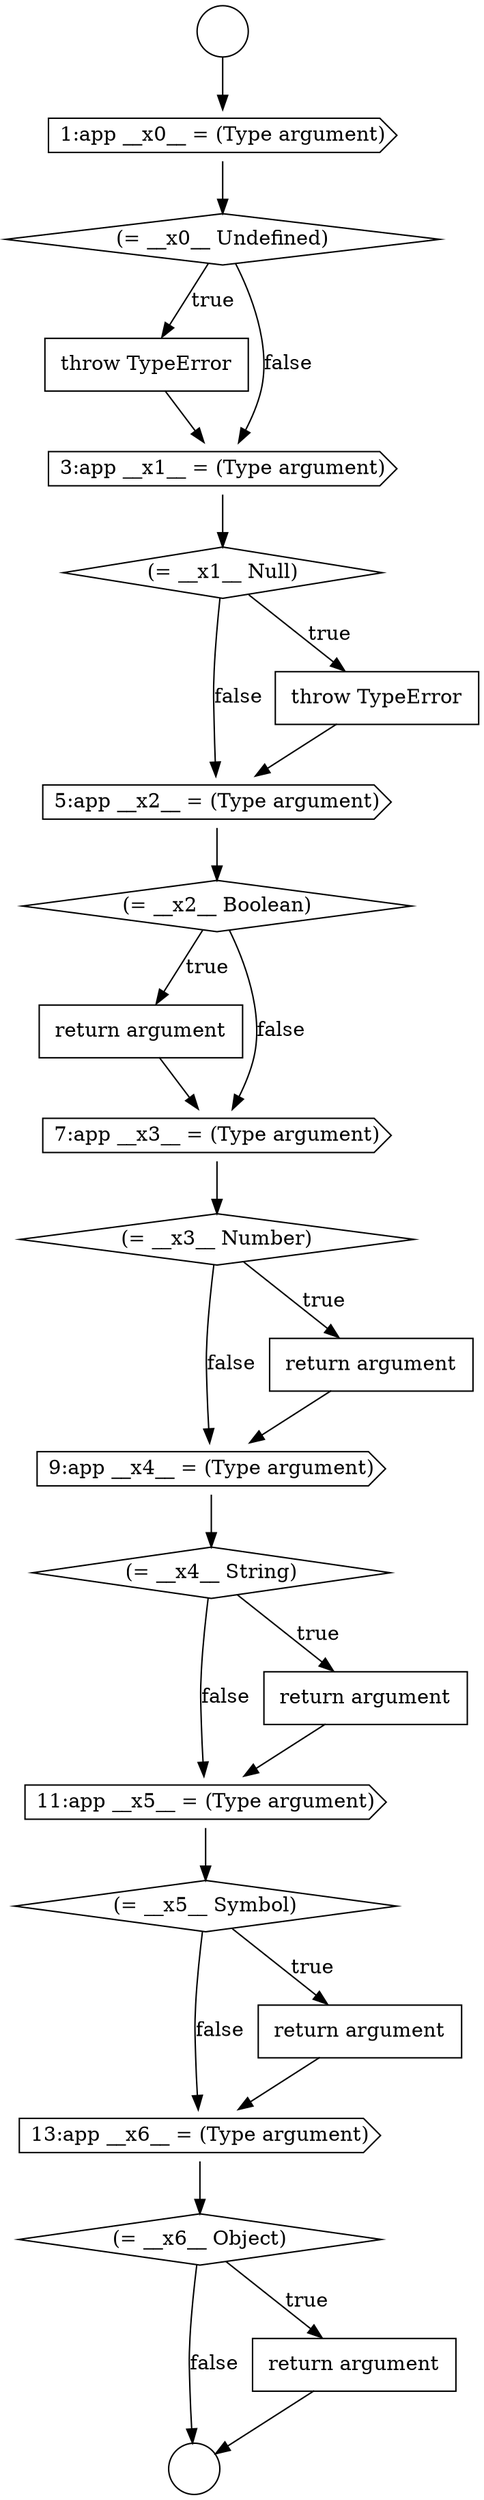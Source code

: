 digraph {
  node19804 [shape=diamond, label=<<font color="black">(= __x1__ Null)</font>> color="black" fillcolor="white" style=filled]
  node19819 [shape=diamond, label=<<font color="black">(= __x6__ Object)</font>> color="black" fillcolor="white" style=filled]
  node19799 [shape=circle label=" " color="black" fillcolor="white" style=filled]
  node19808 [shape=none, margin=0, label=<<font color="black">
    <table border="0" cellborder="1" cellspacing="0" cellpadding="10">
      <tr><td align="left">return argument</td></tr>
    </table>
  </font>> color="black" fillcolor="white" style=filled]
  node19812 [shape=cds, label=<<font color="black">9:app __x4__ = (Type argument)</font>> color="black" fillcolor="white" style=filled]
  node19800 [shape=cds, label=<<font color="black">1:app __x0__ = (Type argument)</font>> color="black" fillcolor="white" style=filled]
  node19802 [shape=none, margin=0, label=<<font color="black">
    <table border="0" cellborder="1" cellspacing="0" cellpadding="10">
      <tr><td align="left">throw TypeError</td></tr>
    </table>
  </font>> color="black" fillcolor="white" style=filled]
  node19806 [shape=cds, label=<<font color="black">5:app __x2__ = (Type argument)</font>> color="black" fillcolor="white" style=filled]
  node19820 [shape=none, margin=0, label=<<font color="black">
    <table border="0" cellborder="1" cellspacing="0" cellpadding="10">
      <tr><td align="left">return argument</td></tr>
    </table>
  </font>> color="black" fillcolor="white" style=filled]
  node19798 [shape=circle label=" " color="black" fillcolor="white" style=filled]
  node19801 [shape=diamond, label=<<font color="black">(= __x0__ Undefined)</font>> color="black" fillcolor="white" style=filled]
  node19805 [shape=none, margin=0, label=<<font color="black">
    <table border="0" cellborder="1" cellspacing="0" cellpadding="10">
      <tr><td align="left">throw TypeError</td></tr>
    </table>
  </font>> color="black" fillcolor="white" style=filled]
  node19811 [shape=none, margin=0, label=<<font color="black">
    <table border="0" cellborder="1" cellspacing="0" cellpadding="10">
      <tr><td align="left">return argument</td></tr>
    </table>
  </font>> color="black" fillcolor="white" style=filled]
  node19803 [shape=cds, label=<<font color="black">3:app __x1__ = (Type argument)</font>> color="black" fillcolor="white" style=filled]
  node19813 [shape=diamond, label=<<font color="black">(= __x4__ String)</font>> color="black" fillcolor="white" style=filled]
  node19818 [shape=cds, label=<<font color="black">13:app __x6__ = (Type argument)</font>> color="black" fillcolor="white" style=filled]
  node19807 [shape=diamond, label=<<font color="black">(= __x2__ Boolean)</font>> color="black" fillcolor="white" style=filled]
  node19809 [shape=cds, label=<<font color="black">7:app __x3__ = (Type argument)</font>> color="black" fillcolor="white" style=filled]
  node19815 [shape=cds, label=<<font color="black">11:app __x5__ = (Type argument)</font>> color="black" fillcolor="white" style=filled]
  node19817 [shape=none, margin=0, label=<<font color="black">
    <table border="0" cellborder="1" cellspacing="0" cellpadding="10">
      <tr><td align="left">return argument</td></tr>
    </table>
  </font>> color="black" fillcolor="white" style=filled]
  node19814 [shape=none, margin=0, label=<<font color="black">
    <table border="0" cellborder="1" cellspacing="0" cellpadding="10">
      <tr><td align="left">return argument</td></tr>
    </table>
  </font>> color="black" fillcolor="white" style=filled]
  node19810 [shape=diamond, label=<<font color="black">(= __x3__ Number)</font>> color="black" fillcolor="white" style=filled]
  node19816 [shape=diamond, label=<<font color="black">(= __x5__ Symbol)</font>> color="black" fillcolor="white" style=filled]
  node19805 -> node19806 [ color="black"]
  node19812 -> node19813 [ color="black"]
  node19813 -> node19814 [label=<<font color="black">true</font>> color="black"]
  node19813 -> node19815 [label=<<font color="black">false</font>> color="black"]
  node19818 -> node19819 [ color="black"]
  node19810 -> node19811 [label=<<font color="black">true</font>> color="black"]
  node19810 -> node19812 [label=<<font color="black">false</font>> color="black"]
  node19811 -> node19812 [ color="black"]
  node19803 -> node19804 [ color="black"]
  node19808 -> node19809 [ color="black"]
  node19806 -> node19807 [ color="black"]
  node19819 -> node19820 [label=<<font color="black">true</font>> color="black"]
  node19819 -> node19799 [label=<<font color="black">false</font>> color="black"]
  node19817 -> node19818 [ color="black"]
  node19801 -> node19802 [label=<<font color="black">true</font>> color="black"]
  node19801 -> node19803 [label=<<font color="black">false</font>> color="black"]
  node19809 -> node19810 [ color="black"]
  node19800 -> node19801 [ color="black"]
  node19798 -> node19800 [ color="black"]
  node19804 -> node19805 [label=<<font color="black">true</font>> color="black"]
  node19804 -> node19806 [label=<<font color="black">false</font>> color="black"]
  node19814 -> node19815 [ color="black"]
  node19816 -> node19817 [label=<<font color="black">true</font>> color="black"]
  node19816 -> node19818 [label=<<font color="black">false</font>> color="black"]
  node19807 -> node19808 [label=<<font color="black">true</font>> color="black"]
  node19807 -> node19809 [label=<<font color="black">false</font>> color="black"]
  node19820 -> node19799 [ color="black"]
  node19802 -> node19803 [ color="black"]
  node19815 -> node19816 [ color="black"]
}
